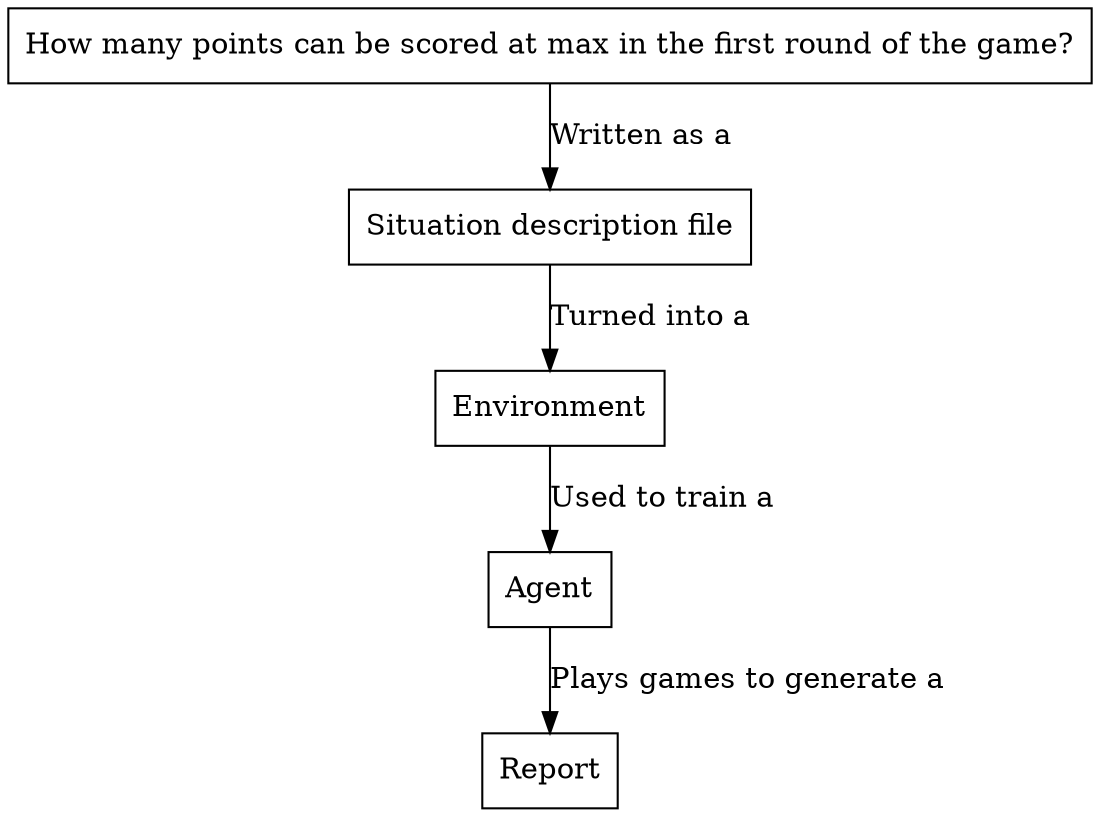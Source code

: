 digraph asd {
    node [shape=box];
    first[label="How many points can be scored at max in the first round of the game?"];
    first -> second[label="Written as a"];
    second[label="Situation description file"];
    second -> third[label="Turned into a"];
    third[label="Environment"];
    third -> fourth[label="Used to train a"];
    fourth[label="Agent"]
    fourth -> fifth[label="Plays games to generate a"];
    fifth[label="Report"]
}
